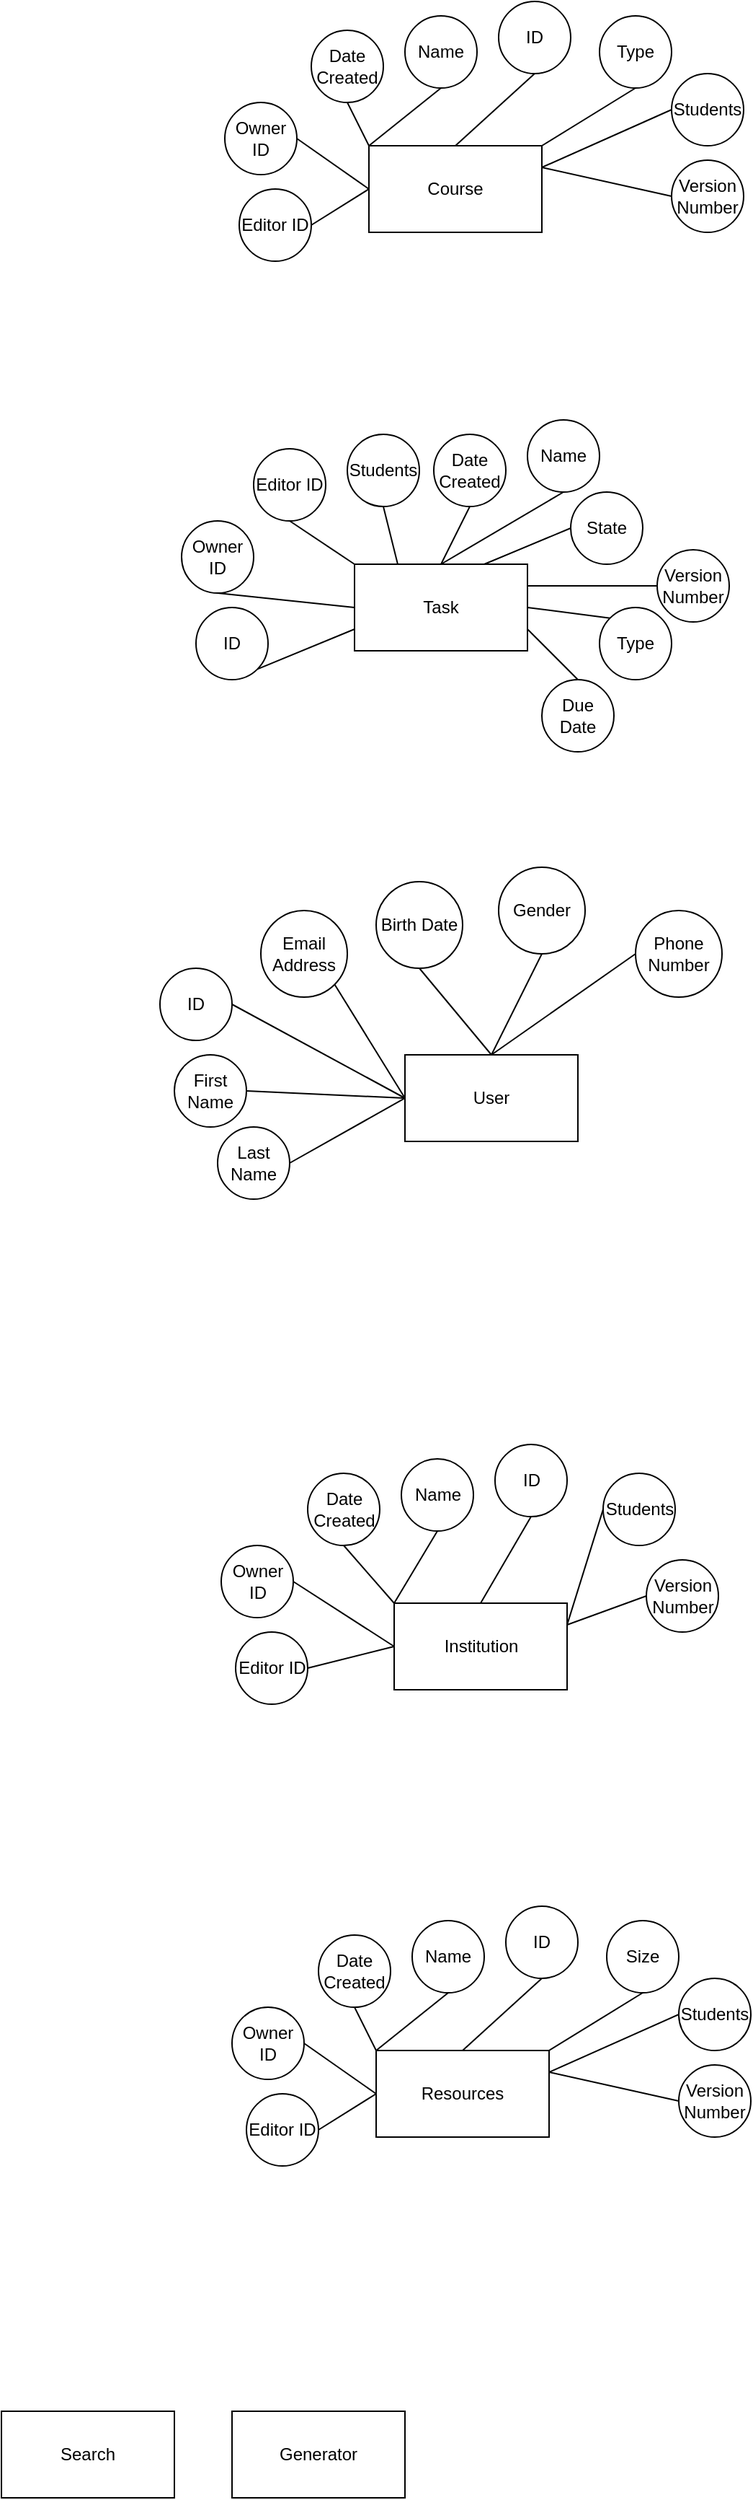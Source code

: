 <mxfile version="21.2.1" type="github">
  <diagram id="R2lEEEUBdFMjLlhIrx00" name="Page-1">
    <mxGraphModel dx="1434" dy="1935" grid="1" gridSize="10" guides="1" tooltips="1" connect="1" arrows="1" fold="1" page="1" pageScale="1" pageWidth="850" pageHeight="1100" math="0" shadow="0" extFonts="Permanent Marker^https://fonts.googleapis.com/css?family=Permanent+Marker">
      <root>
        <mxCell id="0" />
        <mxCell id="1" parent="0" />
        <mxCell id="CtZSEA7i2D5SScJN1McE-1" value="User" style="rounded=0;whiteSpace=wrap;html=1;" parent="1" vertex="1">
          <mxGeometry x="325" y="70" width="120" height="60" as="geometry" />
        </mxCell>
        <mxCell id="CtZSEA7i2D5SScJN1McE-2" value="Course" style="rounded=0;whiteSpace=wrap;html=1;" parent="1" vertex="1">
          <mxGeometry x="300" y="-560" width="120" height="60" as="geometry" />
        </mxCell>
        <mxCell id="CtZSEA7i2D5SScJN1McE-3" value="Task" style="rounded=0;whiteSpace=wrap;html=1;" parent="1" vertex="1">
          <mxGeometry x="290" y="-270" width="120" height="60" as="geometry" />
        </mxCell>
        <mxCell id="CtZSEA7i2D5SScJN1McE-6" value="Search" style="rounded=0;whiteSpace=wrap;html=1;" parent="1" vertex="1">
          <mxGeometry x="45" y="1010" width="120" height="60" as="geometry" />
        </mxCell>
        <mxCell id="CtZSEA7i2D5SScJN1McE-7" value="Generator" style="rounded=0;whiteSpace=wrap;html=1;" parent="1" vertex="1">
          <mxGeometry x="205" y="1010" width="120" height="60" as="geometry" />
        </mxCell>
        <mxCell id="uw39ci3O_gwY2ypVidcm-2" value="ID" style="ellipse;whiteSpace=wrap;html=1;" parent="1" vertex="1">
          <mxGeometry x="155" y="10" width="50" height="50" as="geometry" />
        </mxCell>
        <mxCell id="uw39ci3O_gwY2ypVidcm-3" value="First Name" style="ellipse;whiteSpace=wrap;html=1;" parent="1" vertex="1">
          <mxGeometry x="165" y="70" width="50" height="50" as="geometry" />
        </mxCell>
        <mxCell id="uw39ci3O_gwY2ypVidcm-4" value="Last Name" style="ellipse;whiteSpace=wrap;html=1;" parent="1" vertex="1">
          <mxGeometry x="195" y="120" width="50" height="50" as="geometry" />
        </mxCell>
        <mxCell id="uw39ci3O_gwY2ypVidcm-5" value="Email Address" style="ellipse;whiteSpace=wrap;html=1;" parent="1" vertex="1">
          <mxGeometry x="225" y="-30" width="60" height="60" as="geometry" />
        </mxCell>
        <mxCell id="uw39ci3O_gwY2ypVidcm-6" value="Phone Number" style="ellipse;whiteSpace=wrap;html=1;" parent="1" vertex="1">
          <mxGeometry x="485" y="-30" width="60" height="60" as="geometry" />
        </mxCell>
        <mxCell id="uw39ci3O_gwY2ypVidcm-7" value="Birth Date" style="ellipse;whiteSpace=wrap;html=1;" parent="1" vertex="1">
          <mxGeometry x="305" y="-50" width="60" height="60" as="geometry" />
        </mxCell>
        <mxCell id="uw39ci3O_gwY2ypVidcm-8" value="Gender" style="ellipse;whiteSpace=wrap;html=1;" parent="1" vertex="1">
          <mxGeometry x="390" y="-60" width="60" height="60" as="geometry" />
        </mxCell>
        <mxCell id="uw39ci3O_gwY2ypVidcm-10" value="" style="endArrow=none;html=1;rounded=0;entryX=0;entryY=0.5;entryDx=0;entryDy=0;exitX=1;exitY=1;exitDx=0;exitDy=0;" parent="1" source="uw39ci3O_gwY2ypVidcm-5" target="CtZSEA7i2D5SScJN1McE-1" edge="1">
          <mxGeometry width="50" height="50" relative="1" as="geometry">
            <mxPoint x="365" y="300" as="sourcePoint" />
            <mxPoint x="415" y="250" as="targetPoint" />
          </mxGeometry>
        </mxCell>
        <mxCell id="uw39ci3O_gwY2ypVidcm-12" value="" style="endArrow=none;html=1;rounded=0;entryX=0;entryY=0.5;entryDx=0;entryDy=0;exitX=1;exitY=0.5;exitDx=0;exitDy=0;" parent="1" source="uw39ci3O_gwY2ypVidcm-2" target="CtZSEA7i2D5SScJN1McE-1" edge="1">
          <mxGeometry width="50" height="50" relative="1" as="geometry">
            <mxPoint x="245" y="90" as="sourcePoint" />
            <mxPoint x="335" y="110" as="targetPoint" />
          </mxGeometry>
        </mxCell>
        <mxCell id="uw39ci3O_gwY2ypVidcm-13" value="" style="endArrow=none;html=1;rounded=0;exitX=1;exitY=0.5;exitDx=0;exitDy=0;entryX=0;entryY=0.5;entryDx=0;entryDy=0;" parent="1" source="uw39ci3O_gwY2ypVidcm-3" target="CtZSEA7i2D5SScJN1McE-1" edge="1">
          <mxGeometry width="50" height="50" relative="1" as="geometry">
            <mxPoint x="205" y="130" as="sourcePoint" />
            <mxPoint x="305" y="150" as="targetPoint" />
          </mxGeometry>
        </mxCell>
        <mxCell id="uw39ci3O_gwY2ypVidcm-14" value="" style="endArrow=none;html=1;rounded=0;exitX=1;exitY=0.5;exitDx=0;exitDy=0;entryX=0;entryY=0.5;entryDx=0;entryDy=0;" parent="1" source="uw39ci3O_gwY2ypVidcm-4" target="CtZSEA7i2D5SScJN1McE-1" edge="1">
          <mxGeometry width="50" height="50" relative="1" as="geometry">
            <mxPoint x="185" y="85" as="sourcePoint" />
            <mxPoint x="295" y="180" as="targetPoint" />
          </mxGeometry>
        </mxCell>
        <mxCell id="uw39ci3O_gwY2ypVidcm-15" value="" style="endArrow=none;html=1;rounded=0;entryX=0.5;entryY=0;entryDx=0;entryDy=0;exitX=0.5;exitY=1;exitDx=0;exitDy=0;" parent="1" source="uw39ci3O_gwY2ypVidcm-7" target="CtZSEA7i2D5SScJN1McE-1" edge="1">
          <mxGeometry width="50" height="50" relative="1" as="geometry">
            <mxPoint x="330" y="160" as="sourcePoint" />
            <mxPoint x="450" y="225" as="targetPoint" />
          </mxGeometry>
        </mxCell>
        <mxCell id="uw39ci3O_gwY2ypVidcm-16" value="" style="endArrow=none;html=1;rounded=0;entryX=0.5;entryY=0;entryDx=0;entryDy=0;exitX=0.5;exitY=1;exitDx=0;exitDy=0;" parent="1" source="uw39ci3O_gwY2ypVidcm-8" target="CtZSEA7i2D5SScJN1McE-1" edge="1">
          <mxGeometry width="50" height="50" relative="1" as="geometry">
            <mxPoint x="385" y="40" as="sourcePoint" />
            <mxPoint x="395" y="80" as="targetPoint" />
          </mxGeometry>
        </mxCell>
        <mxCell id="uw39ci3O_gwY2ypVidcm-17" value="" style="endArrow=none;html=1;rounded=0;entryX=0.5;entryY=0;entryDx=0;entryDy=0;exitX=0;exitY=0.5;exitDx=0;exitDy=0;" parent="1" source="uw39ci3O_gwY2ypVidcm-6" target="CtZSEA7i2D5SScJN1McE-1" edge="1">
          <mxGeometry width="50" height="50" relative="1" as="geometry">
            <mxPoint x="495" y="55" as="sourcePoint" />
            <mxPoint x="395" y="80" as="targetPoint" />
          </mxGeometry>
        </mxCell>
        <mxCell id="A39vKMBTd1vlr0lXiqjf-1" value="Name" style="ellipse;whiteSpace=wrap;html=1;" parent="1" vertex="1">
          <mxGeometry x="325" y="-650" width="50" height="50" as="geometry" />
        </mxCell>
        <mxCell id="A39vKMBTd1vlr0lXiqjf-2" value="Date Created" style="ellipse;whiteSpace=wrap;html=1;" parent="1" vertex="1">
          <mxGeometry x="260" y="-640" width="50" height="50" as="geometry" />
        </mxCell>
        <mxCell id="A39vKMBTd1vlr0lXiqjf-3" value="ID" style="ellipse;whiteSpace=wrap;html=1;" parent="1" vertex="1">
          <mxGeometry x="390" y="-660" width="50" height="50" as="geometry" />
        </mxCell>
        <mxCell id="A39vKMBTd1vlr0lXiqjf-4" value="Version Number" style="ellipse;whiteSpace=wrap;html=1;" parent="1" vertex="1">
          <mxGeometry x="510" y="-550" width="50" height="50" as="geometry" />
        </mxCell>
        <mxCell id="A39vKMBTd1vlr0lXiqjf-5" value="Owner ID" style="ellipse;whiteSpace=wrap;html=1;" parent="1" vertex="1">
          <mxGeometry x="200" y="-590" width="50" height="50" as="geometry" />
        </mxCell>
        <mxCell id="A39vKMBTd1vlr0lXiqjf-6" value="Editor ID" style="ellipse;whiteSpace=wrap;html=1;" parent="1" vertex="1">
          <mxGeometry x="210" y="-530" width="50" height="50" as="geometry" />
        </mxCell>
        <mxCell id="A39vKMBTd1vlr0lXiqjf-7" value="Type" style="ellipse;whiteSpace=wrap;html=1;" parent="1" vertex="1">
          <mxGeometry x="460" y="-650" width="50" height="50" as="geometry" />
        </mxCell>
        <mxCell id="A39vKMBTd1vlr0lXiqjf-8" value="Students" style="ellipse;whiteSpace=wrap;html=1;" parent="1" vertex="1">
          <mxGeometry x="510" y="-610" width="50" height="50" as="geometry" />
        </mxCell>
        <mxCell id="A39vKMBTd1vlr0lXiqjf-9" value="" style="endArrow=none;html=1;rounded=0;exitX=1;exitY=0.5;exitDx=0;exitDy=0;entryX=0;entryY=0.5;entryDx=0;entryDy=0;" parent="1" source="A39vKMBTd1vlr0lXiqjf-5" target="CtZSEA7i2D5SScJN1McE-2" edge="1">
          <mxGeometry width="50" height="50" relative="1" as="geometry">
            <mxPoint x="50" y="-500" as="sourcePoint" />
            <mxPoint x="160" y="-495" as="targetPoint" />
          </mxGeometry>
        </mxCell>
        <mxCell id="A39vKMBTd1vlr0lXiqjf-10" value="" style="endArrow=none;html=1;rounded=0;exitX=0.5;exitY=1;exitDx=0;exitDy=0;entryX=0;entryY=0;entryDx=0;entryDy=0;" parent="1" source="A39vKMBTd1vlr0lXiqjf-2" target="CtZSEA7i2D5SScJN1McE-2" edge="1">
          <mxGeometry width="50" height="50" relative="1" as="geometry">
            <mxPoint x="-90" y="-675" as="sourcePoint" />
            <mxPoint x="-10" y="-720" as="targetPoint" />
          </mxGeometry>
        </mxCell>
        <mxCell id="A39vKMBTd1vlr0lXiqjf-11" value="" style="endArrow=none;html=1;rounded=0;exitX=0.5;exitY=1;exitDx=0;exitDy=0;entryX=0;entryY=0;entryDx=0;entryDy=0;" parent="1" source="A39vKMBTd1vlr0lXiqjf-1" target="CtZSEA7i2D5SScJN1McE-2" edge="1">
          <mxGeometry width="50" height="50" relative="1" as="geometry">
            <mxPoint x="275" y="-580" as="sourcePoint" />
            <mxPoint x="310" y="-550" as="targetPoint" />
          </mxGeometry>
        </mxCell>
        <mxCell id="A39vKMBTd1vlr0lXiqjf-12" value="" style="endArrow=none;html=1;rounded=0;exitX=0.5;exitY=1;exitDx=0;exitDy=0;entryX=0.5;entryY=0;entryDx=0;entryDy=0;" parent="1" source="A39vKMBTd1vlr0lXiqjf-3" target="CtZSEA7i2D5SScJN1McE-2" edge="1">
          <mxGeometry width="50" height="50" relative="1" as="geometry">
            <mxPoint x="365" y="-590" as="sourcePoint" />
            <mxPoint x="310" y="-550" as="targetPoint" />
          </mxGeometry>
        </mxCell>
        <mxCell id="A39vKMBTd1vlr0lXiqjf-13" value="" style="endArrow=none;html=1;rounded=0;exitX=0.5;exitY=1;exitDx=0;exitDy=0;entryX=1;entryY=0;entryDx=0;entryDy=0;" parent="1" source="A39vKMBTd1vlr0lXiqjf-7" target="CtZSEA7i2D5SScJN1McE-2" edge="1">
          <mxGeometry width="50" height="50" relative="1" as="geometry">
            <mxPoint x="455" y="-590" as="sourcePoint" />
            <mxPoint x="370" y="-550" as="targetPoint" />
          </mxGeometry>
        </mxCell>
        <mxCell id="A39vKMBTd1vlr0lXiqjf-14" value="" style="endArrow=none;html=1;rounded=0;exitX=0;exitY=0.5;exitDx=0;exitDy=0;entryX=1;entryY=0.25;entryDx=0;entryDy=0;" parent="1" source="A39vKMBTd1vlr0lXiqjf-8" target="CtZSEA7i2D5SScJN1McE-2" edge="1">
          <mxGeometry width="50" height="50" relative="1" as="geometry">
            <mxPoint x="485" y="-590" as="sourcePoint" />
            <mxPoint x="430" y="-550" as="targetPoint" />
          </mxGeometry>
        </mxCell>
        <mxCell id="A39vKMBTd1vlr0lXiqjf-15" value="" style="endArrow=none;html=1;rounded=0;exitX=0;exitY=0.5;exitDx=0;exitDy=0;entryX=1;entryY=0.25;entryDx=0;entryDy=0;" parent="1" source="A39vKMBTd1vlr0lXiqjf-4" target="CtZSEA7i2D5SScJN1McE-2" edge="1">
          <mxGeometry width="50" height="50" relative="1" as="geometry">
            <mxPoint x="520" y="-575" as="sourcePoint" />
            <mxPoint x="430" y="-535" as="targetPoint" />
          </mxGeometry>
        </mxCell>
        <mxCell id="A39vKMBTd1vlr0lXiqjf-16" value="" style="endArrow=none;html=1;rounded=0;exitX=0;exitY=0.5;exitDx=0;exitDy=0;entryX=1;entryY=0.5;entryDx=0;entryDy=0;" parent="1" source="CtZSEA7i2D5SScJN1McE-2" target="A39vKMBTd1vlr0lXiqjf-6" edge="1">
          <mxGeometry width="50" height="50" relative="1" as="geometry">
            <mxPoint x="520" y="-515" as="sourcePoint" />
            <mxPoint x="430" y="-535" as="targetPoint" />
          </mxGeometry>
        </mxCell>
        <mxCell id="Amn-k6kEI2SlUnUKtU05-3" value="ID" style="ellipse;whiteSpace=wrap;html=1;" vertex="1" parent="1">
          <mxGeometry x="180" y="-240" width="50" height="50" as="geometry" />
        </mxCell>
        <mxCell id="Amn-k6kEI2SlUnUKtU05-4" value="Owner ID" style="ellipse;whiteSpace=wrap;html=1;" vertex="1" parent="1">
          <mxGeometry x="170" y="-300" width="50" height="50" as="geometry" />
        </mxCell>
        <mxCell id="Amn-k6kEI2SlUnUKtU05-5" value="Editor ID" style="ellipse;whiteSpace=wrap;html=1;" vertex="1" parent="1">
          <mxGeometry x="220" y="-350" width="50" height="50" as="geometry" />
        </mxCell>
        <mxCell id="Amn-k6kEI2SlUnUKtU05-6" value="" style="endArrow=none;html=1;rounded=0;exitX=0.5;exitY=1;exitDx=0;exitDy=0;entryX=0;entryY=0.5;entryDx=0;entryDy=0;" edge="1" parent="1" source="Amn-k6kEI2SlUnUKtU05-4" target="CtZSEA7i2D5SScJN1McE-3">
          <mxGeometry width="50" height="50" relative="1" as="geometry">
            <mxPoint x="100" y="-380" as="sourcePoint" />
            <mxPoint x="210" y="-375" as="targetPoint" />
          </mxGeometry>
        </mxCell>
        <mxCell id="Amn-k6kEI2SlUnUKtU05-7" value="" style="endArrow=none;html=1;rounded=0;exitX=1;exitY=1;exitDx=0;exitDy=0;entryX=0;entryY=0.75;entryDx=0;entryDy=0;" edge="1" parent="1" source="Amn-k6kEI2SlUnUKtU05-3" target="CtZSEA7i2D5SScJN1McE-3">
          <mxGeometry width="50" height="50" relative="1" as="geometry">
            <mxPoint x="275" y="-310" as="sourcePoint" />
            <mxPoint x="300" y="-260" as="targetPoint" />
          </mxGeometry>
        </mxCell>
        <mxCell id="Amn-k6kEI2SlUnUKtU05-8" value="" style="endArrow=none;html=1;rounded=0;exitX=0.5;exitY=1;exitDx=0;exitDy=0;entryX=0;entryY=0;entryDx=0;entryDy=0;" edge="1" parent="1" source="Amn-k6kEI2SlUnUKtU05-5" target="CtZSEA7i2D5SScJN1McE-3">
          <mxGeometry width="50" height="50" relative="1" as="geometry">
            <mxPoint x="275" y="-310" as="sourcePoint" />
            <mxPoint x="300" y="-260" as="targetPoint" />
          </mxGeometry>
        </mxCell>
        <mxCell id="Amn-k6kEI2SlUnUKtU05-9" value="Students" style="ellipse;whiteSpace=wrap;html=1;" vertex="1" parent="1">
          <mxGeometry x="285" y="-360" width="50" height="50" as="geometry" />
        </mxCell>
        <mxCell id="Amn-k6kEI2SlUnUKtU05-10" value="Name" style="ellipse;whiteSpace=wrap;html=1;" vertex="1" parent="1">
          <mxGeometry x="410" y="-370" width="50" height="50" as="geometry" />
        </mxCell>
        <mxCell id="Amn-k6kEI2SlUnUKtU05-11" value="Date Created" style="ellipse;whiteSpace=wrap;html=1;" vertex="1" parent="1">
          <mxGeometry x="345" y="-360" width="50" height="50" as="geometry" />
        </mxCell>
        <mxCell id="Amn-k6kEI2SlUnUKtU05-12" value="Type" style="ellipse;whiteSpace=wrap;html=1;" vertex="1" parent="1">
          <mxGeometry x="460" y="-240" width="50" height="50" as="geometry" />
        </mxCell>
        <mxCell id="Amn-k6kEI2SlUnUKtU05-13" value="Version Number" style="ellipse;whiteSpace=wrap;html=1;" vertex="1" parent="1">
          <mxGeometry x="500" y="-280" width="50" height="50" as="geometry" />
        </mxCell>
        <mxCell id="Amn-k6kEI2SlUnUKtU05-14" value="Due Date" style="ellipse;whiteSpace=wrap;html=1;" vertex="1" parent="1">
          <mxGeometry x="420" y="-190" width="50" height="50" as="geometry" />
        </mxCell>
        <mxCell id="Amn-k6kEI2SlUnUKtU05-15" value="State" style="ellipse;whiteSpace=wrap;html=1;" vertex="1" parent="1">
          <mxGeometry x="440" y="-320" width="50" height="50" as="geometry" />
        </mxCell>
        <mxCell id="Amn-k6kEI2SlUnUKtU05-16" value="" style="endArrow=none;html=1;rounded=0;exitX=0.5;exitY=1;exitDx=0;exitDy=0;entryX=0.25;entryY=0;entryDx=0;entryDy=0;" edge="1" parent="1" source="Amn-k6kEI2SlUnUKtU05-9" target="CtZSEA7i2D5SScJN1McE-3">
          <mxGeometry width="50" height="50" relative="1" as="geometry">
            <mxPoint x="245" y="-300" as="sourcePoint" />
            <mxPoint x="300" y="-260" as="targetPoint" />
          </mxGeometry>
        </mxCell>
        <mxCell id="Amn-k6kEI2SlUnUKtU05-17" value="" style="endArrow=none;html=1;rounded=0;exitX=0.5;exitY=1;exitDx=0;exitDy=0;entryX=0.5;entryY=0;entryDx=0;entryDy=0;" edge="1" parent="1" source="Amn-k6kEI2SlUnUKtU05-11" target="CtZSEA7i2D5SScJN1McE-3">
          <mxGeometry width="50" height="50" relative="1" as="geometry">
            <mxPoint x="325" y="-320" as="sourcePoint" />
            <mxPoint x="330" y="-260" as="targetPoint" />
          </mxGeometry>
        </mxCell>
        <mxCell id="Amn-k6kEI2SlUnUKtU05-18" value="" style="endArrow=none;html=1;rounded=0;exitX=0.5;exitY=1;exitDx=0;exitDy=0;entryX=0.5;entryY=0;entryDx=0;entryDy=0;" edge="1" parent="1" source="Amn-k6kEI2SlUnUKtU05-10" target="CtZSEA7i2D5SScJN1McE-3">
          <mxGeometry width="50" height="50" relative="1" as="geometry">
            <mxPoint x="380" y="-300" as="sourcePoint" />
            <mxPoint x="360" y="-260" as="targetPoint" />
          </mxGeometry>
        </mxCell>
        <mxCell id="Amn-k6kEI2SlUnUKtU05-19" value="" style="endArrow=none;html=1;rounded=0;exitX=0;exitY=0.5;exitDx=0;exitDy=0;entryX=0.75;entryY=0;entryDx=0;entryDy=0;" edge="1" parent="1" source="Amn-k6kEI2SlUnUKtU05-15" target="CtZSEA7i2D5SScJN1McE-3">
          <mxGeometry width="50" height="50" relative="1" as="geometry">
            <mxPoint x="445" y="-300" as="sourcePoint" />
            <mxPoint x="360" y="-260" as="targetPoint" />
          </mxGeometry>
        </mxCell>
        <mxCell id="Amn-k6kEI2SlUnUKtU05-20" value="" style="endArrow=none;html=1;rounded=0;exitX=0;exitY=0.5;exitDx=0;exitDy=0;entryX=1;entryY=0.25;entryDx=0;entryDy=0;" edge="1" parent="1" source="Amn-k6kEI2SlUnUKtU05-13" target="CtZSEA7i2D5SScJN1McE-3">
          <mxGeometry width="50" height="50" relative="1" as="geometry">
            <mxPoint x="480" y="-295" as="sourcePoint" />
            <mxPoint x="390" y="-260" as="targetPoint" />
          </mxGeometry>
        </mxCell>
        <mxCell id="Amn-k6kEI2SlUnUKtU05-21" value="" style="endArrow=none;html=1;rounded=0;exitX=0;exitY=0;exitDx=0;exitDy=0;entryX=1;entryY=0.5;entryDx=0;entryDy=0;" edge="1" parent="1" source="Amn-k6kEI2SlUnUKtU05-12" target="CtZSEA7i2D5SScJN1McE-3">
          <mxGeometry width="50" height="50" relative="1" as="geometry">
            <mxPoint x="510" y="-235" as="sourcePoint" />
            <mxPoint x="420" y="-245" as="targetPoint" />
          </mxGeometry>
        </mxCell>
        <mxCell id="Amn-k6kEI2SlUnUKtU05-22" value="" style="endArrow=none;html=1;rounded=0;exitX=0.5;exitY=0;exitDx=0;exitDy=0;entryX=1;entryY=0.75;entryDx=0;entryDy=0;" edge="1" parent="1" source="Amn-k6kEI2SlUnUKtU05-14" target="CtZSEA7i2D5SScJN1McE-3">
          <mxGeometry width="50" height="50" relative="1" as="geometry">
            <mxPoint x="457" y="-213" as="sourcePoint" />
            <mxPoint x="420" y="-230" as="targetPoint" />
          </mxGeometry>
        </mxCell>
        <mxCell id="Amn-k6kEI2SlUnUKtU05-25" value="Institution" style="rounded=0;whiteSpace=wrap;html=1;" vertex="1" parent="1">
          <mxGeometry x="317.5" y="450" width="120" height="60" as="geometry" />
        </mxCell>
        <mxCell id="Amn-k6kEI2SlUnUKtU05-26" value="Name" style="ellipse;whiteSpace=wrap;html=1;" vertex="1" parent="1">
          <mxGeometry x="322.5" y="350" width="50" height="50" as="geometry" />
        </mxCell>
        <mxCell id="Amn-k6kEI2SlUnUKtU05-27" value="Date Created" style="ellipse;whiteSpace=wrap;html=1;" vertex="1" parent="1">
          <mxGeometry x="257.5" y="360" width="50" height="50" as="geometry" />
        </mxCell>
        <mxCell id="Amn-k6kEI2SlUnUKtU05-28" value="ID" style="ellipse;whiteSpace=wrap;html=1;" vertex="1" parent="1">
          <mxGeometry x="387.5" y="340" width="50" height="50" as="geometry" />
        </mxCell>
        <mxCell id="Amn-k6kEI2SlUnUKtU05-29" value="Version Number" style="ellipse;whiteSpace=wrap;html=1;" vertex="1" parent="1">
          <mxGeometry x="492.5" y="420" width="50" height="50" as="geometry" />
        </mxCell>
        <mxCell id="Amn-k6kEI2SlUnUKtU05-30" value="Owner ID" style="ellipse;whiteSpace=wrap;html=1;" vertex="1" parent="1">
          <mxGeometry x="197.5" y="410" width="50" height="50" as="geometry" />
        </mxCell>
        <mxCell id="Amn-k6kEI2SlUnUKtU05-31" value="Editor ID" style="ellipse;whiteSpace=wrap;html=1;" vertex="1" parent="1">
          <mxGeometry x="207.5" y="470" width="50" height="50" as="geometry" />
        </mxCell>
        <mxCell id="Amn-k6kEI2SlUnUKtU05-33" value="Students" style="ellipse;whiteSpace=wrap;html=1;" vertex="1" parent="1">
          <mxGeometry x="462.5" y="360" width="50" height="50" as="geometry" />
        </mxCell>
        <mxCell id="Amn-k6kEI2SlUnUKtU05-34" value="" style="endArrow=none;html=1;rounded=0;exitX=1;exitY=0.5;exitDx=0;exitDy=0;entryX=0;entryY=0.5;entryDx=0;entryDy=0;" edge="1" source="Amn-k6kEI2SlUnUKtU05-30" target="Amn-k6kEI2SlUnUKtU05-25" parent="1">
          <mxGeometry width="50" height="50" relative="1" as="geometry">
            <mxPoint x="47.5" y="500" as="sourcePoint" />
            <mxPoint x="157.5" y="505" as="targetPoint" />
          </mxGeometry>
        </mxCell>
        <mxCell id="Amn-k6kEI2SlUnUKtU05-35" value="" style="endArrow=none;html=1;rounded=0;exitX=0.5;exitY=1;exitDx=0;exitDy=0;entryX=0;entryY=0;entryDx=0;entryDy=0;" edge="1" source="Amn-k6kEI2SlUnUKtU05-27" target="Amn-k6kEI2SlUnUKtU05-25" parent="1">
          <mxGeometry width="50" height="50" relative="1" as="geometry">
            <mxPoint x="-92.5" y="325" as="sourcePoint" />
            <mxPoint x="-12.5" y="280" as="targetPoint" />
          </mxGeometry>
        </mxCell>
        <mxCell id="Amn-k6kEI2SlUnUKtU05-36" value="" style="endArrow=none;html=1;rounded=0;exitX=0.5;exitY=1;exitDx=0;exitDy=0;entryX=0;entryY=0;entryDx=0;entryDy=0;" edge="1" source="Amn-k6kEI2SlUnUKtU05-26" target="Amn-k6kEI2SlUnUKtU05-25" parent="1">
          <mxGeometry width="50" height="50" relative="1" as="geometry">
            <mxPoint x="272.5" y="420" as="sourcePoint" />
            <mxPoint x="307.5" y="450" as="targetPoint" />
          </mxGeometry>
        </mxCell>
        <mxCell id="Amn-k6kEI2SlUnUKtU05-37" value="" style="endArrow=none;html=1;rounded=0;exitX=0.5;exitY=1;exitDx=0;exitDy=0;entryX=0.5;entryY=0;entryDx=0;entryDy=0;" edge="1" source="Amn-k6kEI2SlUnUKtU05-28" target="Amn-k6kEI2SlUnUKtU05-25" parent="1">
          <mxGeometry width="50" height="50" relative="1" as="geometry">
            <mxPoint x="362.5" y="410" as="sourcePoint" />
            <mxPoint x="307.5" y="450" as="targetPoint" />
          </mxGeometry>
        </mxCell>
        <mxCell id="Amn-k6kEI2SlUnUKtU05-39" value="" style="endArrow=none;html=1;rounded=0;exitX=0;exitY=0.5;exitDx=0;exitDy=0;entryX=1;entryY=0.25;entryDx=0;entryDy=0;" edge="1" source="Amn-k6kEI2SlUnUKtU05-33" target="Amn-k6kEI2SlUnUKtU05-25" parent="1">
          <mxGeometry width="50" height="50" relative="1" as="geometry">
            <mxPoint x="482.5" y="410" as="sourcePoint" />
            <mxPoint x="427.5" y="450" as="targetPoint" />
          </mxGeometry>
        </mxCell>
        <mxCell id="Amn-k6kEI2SlUnUKtU05-40" value="" style="endArrow=none;html=1;rounded=0;exitX=0;exitY=0.5;exitDx=0;exitDy=0;entryX=1;entryY=0.25;entryDx=0;entryDy=0;" edge="1" source="Amn-k6kEI2SlUnUKtU05-29" target="Amn-k6kEI2SlUnUKtU05-25" parent="1">
          <mxGeometry width="50" height="50" relative="1" as="geometry">
            <mxPoint x="517.5" y="425" as="sourcePoint" />
            <mxPoint x="427.5" y="465" as="targetPoint" />
          </mxGeometry>
        </mxCell>
        <mxCell id="Amn-k6kEI2SlUnUKtU05-41" value="" style="endArrow=none;html=1;rounded=0;exitX=0;exitY=0.5;exitDx=0;exitDy=0;entryX=1;entryY=0.5;entryDx=0;entryDy=0;" edge="1" source="Amn-k6kEI2SlUnUKtU05-25" target="Amn-k6kEI2SlUnUKtU05-31" parent="1">
          <mxGeometry width="50" height="50" relative="1" as="geometry">
            <mxPoint x="517.5" y="485" as="sourcePoint" />
            <mxPoint x="427.5" y="465" as="targetPoint" />
          </mxGeometry>
        </mxCell>
        <mxCell id="Amn-k6kEI2SlUnUKtU05-57" value="Resources" style="rounded=0;whiteSpace=wrap;html=1;" vertex="1" parent="1">
          <mxGeometry x="305" y="760" width="120" height="60" as="geometry" />
        </mxCell>
        <mxCell id="Amn-k6kEI2SlUnUKtU05-58" value="Name" style="ellipse;whiteSpace=wrap;html=1;" vertex="1" parent="1">
          <mxGeometry x="330" y="670" width="50" height="50" as="geometry" />
        </mxCell>
        <mxCell id="Amn-k6kEI2SlUnUKtU05-59" value="Date Created" style="ellipse;whiteSpace=wrap;html=1;" vertex="1" parent="1">
          <mxGeometry x="265" y="680" width="50" height="50" as="geometry" />
        </mxCell>
        <mxCell id="Amn-k6kEI2SlUnUKtU05-60" value="ID" style="ellipse;whiteSpace=wrap;html=1;" vertex="1" parent="1">
          <mxGeometry x="395" y="660" width="50" height="50" as="geometry" />
        </mxCell>
        <mxCell id="Amn-k6kEI2SlUnUKtU05-61" value="Version Number" style="ellipse;whiteSpace=wrap;html=1;" vertex="1" parent="1">
          <mxGeometry x="515" y="770" width="50" height="50" as="geometry" />
        </mxCell>
        <mxCell id="Amn-k6kEI2SlUnUKtU05-62" value="Owner ID" style="ellipse;whiteSpace=wrap;html=1;" vertex="1" parent="1">
          <mxGeometry x="205" y="730" width="50" height="50" as="geometry" />
        </mxCell>
        <mxCell id="Amn-k6kEI2SlUnUKtU05-63" value="Editor ID" style="ellipse;whiteSpace=wrap;html=1;" vertex="1" parent="1">
          <mxGeometry x="215" y="790" width="50" height="50" as="geometry" />
        </mxCell>
        <mxCell id="Amn-k6kEI2SlUnUKtU05-64" value="Size" style="ellipse;whiteSpace=wrap;html=1;" vertex="1" parent="1">
          <mxGeometry x="465" y="670" width="50" height="50" as="geometry" />
        </mxCell>
        <mxCell id="Amn-k6kEI2SlUnUKtU05-65" value="Students" style="ellipse;whiteSpace=wrap;html=1;" vertex="1" parent="1">
          <mxGeometry x="515" y="710" width="50" height="50" as="geometry" />
        </mxCell>
        <mxCell id="Amn-k6kEI2SlUnUKtU05-66" value="" style="endArrow=none;html=1;rounded=0;exitX=1;exitY=0.5;exitDx=0;exitDy=0;entryX=0;entryY=0.5;entryDx=0;entryDy=0;" edge="1" source="Amn-k6kEI2SlUnUKtU05-62" target="Amn-k6kEI2SlUnUKtU05-57" parent="1">
          <mxGeometry width="50" height="50" relative="1" as="geometry">
            <mxPoint x="55" y="820" as="sourcePoint" />
            <mxPoint x="165" y="825" as="targetPoint" />
          </mxGeometry>
        </mxCell>
        <mxCell id="Amn-k6kEI2SlUnUKtU05-67" value="" style="endArrow=none;html=1;rounded=0;exitX=0.5;exitY=1;exitDx=0;exitDy=0;entryX=0;entryY=0;entryDx=0;entryDy=0;" edge="1" source="Amn-k6kEI2SlUnUKtU05-59" target="Amn-k6kEI2SlUnUKtU05-57" parent="1">
          <mxGeometry width="50" height="50" relative="1" as="geometry">
            <mxPoint x="-85" y="645" as="sourcePoint" />
            <mxPoint x="-5" y="600" as="targetPoint" />
          </mxGeometry>
        </mxCell>
        <mxCell id="Amn-k6kEI2SlUnUKtU05-68" value="" style="endArrow=none;html=1;rounded=0;exitX=0.5;exitY=1;exitDx=0;exitDy=0;entryX=0;entryY=0;entryDx=0;entryDy=0;" edge="1" source="Amn-k6kEI2SlUnUKtU05-58" target="Amn-k6kEI2SlUnUKtU05-57" parent="1">
          <mxGeometry width="50" height="50" relative="1" as="geometry">
            <mxPoint x="280" y="740" as="sourcePoint" />
            <mxPoint x="315" y="770" as="targetPoint" />
          </mxGeometry>
        </mxCell>
        <mxCell id="Amn-k6kEI2SlUnUKtU05-69" value="" style="endArrow=none;html=1;rounded=0;exitX=0.5;exitY=1;exitDx=0;exitDy=0;entryX=0.5;entryY=0;entryDx=0;entryDy=0;" edge="1" source="Amn-k6kEI2SlUnUKtU05-60" target="Amn-k6kEI2SlUnUKtU05-57" parent="1">
          <mxGeometry width="50" height="50" relative="1" as="geometry">
            <mxPoint x="370" y="730" as="sourcePoint" />
            <mxPoint x="315" y="770" as="targetPoint" />
          </mxGeometry>
        </mxCell>
        <mxCell id="Amn-k6kEI2SlUnUKtU05-70" value="" style="endArrow=none;html=1;rounded=0;exitX=0.5;exitY=1;exitDx=0;exitDy=0;entryX=1;entryY=0;entryDx=0;entryDy=0;" edge="1" source="Amn-k6kEI2SlUnUKtU05-64" target="Amn-k6kEI2SlUnUKtU05-57" parent="1">
          <mxGeometry width="50" height="50" relative="1" as="geometry">
            <mxPoint x="460" y="730" as="sourcePoint" />
            <mxPoint x="375" y="770" as="targetPoint" />
          </mxGeometry>
        </mxCell>
        <mxCell id="Amn-k6kEI2SlUnUKtU05-71" value="" style="endArrow=none;html=1;rounded=0;exitX=0;exitY=0.5;exitDx=0;exitDy=0;entryX=1;entryY=0.25;entryDx=0;entryDy=0;" edge="1" source="Amn-k6kEI2SlUnUKtU05-65" target="Amn-k6kEI2SlUnUKtU05-57" parent="1">
          <mxGeometry width="50" height="50" relative="1" as="geometry">
            <mxPoint x="490" y="730" as="sourcePoint" />
            <mxPoint x="435" y="770" as="targetPoint" />
          </mxGeometry>
        </mxCell>
        <mxCell id="Amn-k6kEI2SlUnUKtU05-72" value="" style="endArrow=none;html=1;rounded=0;exitX=0;exitY=0.5;exitDx=0;exitDy=0;entryX=1;entryY=0.25;entryDx=0;entryDy=0;" edge="1" source="Amn-k6kEI2SlUnUKtU05-61" target="Amn-k6kEI2SlUnUKtU05-57" parent="1">
          <mxGeometry width="50" height="50" relative="1" as="geometry">
            <mxPoint x="525" y="745" as="sourcePoint" />
            <mxPoint x="435" y="785" as="targetPoint" />
          </mxGeometry>
        </mxCell>
        <mxCell id="Amn-k6kEI2SlUnUKtU05-73" value="" style="endArrow=none;html=1;rounded=0;exitX=0;exitY=0.5;exitDx=0;exitDy=0;entryX=1;entryY=0.5;entryDx=0;entryDy=0;" edge="1" source="Amn-k6kEI2SlUnUKtU05-57" target="Amn-k6kEI2SlUnUKtU05-63" parent="1">
          <mxGeometry width="50" height="50" relative="1" as="geometry">
            <mxPoint x="525" y="805" as="sourcePoint" />
            <mxPoint x="435" y="785" as="targetPoint" />
          </mxGeometry>
        </mxCell>
      </root>
    </mxGraphModel>
  </diagram>
</mxfile>

